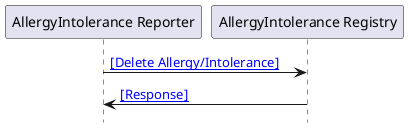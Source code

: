@startuml

hide footbox 

'box "Client" #F7FFFA
Participant "AllergyIntolerance Reporter" as R
'Participant "AllergyIntolerance Consumer" as C
'end box
Participant "AllergyIntolerance Registry" as V

R -> V: [[#be-al-delete-1 ~[Delete Allergy/Intolerance~]]]
V -> R:  [[#be-al-delete-2 ~[Response~]]]


@enduml
